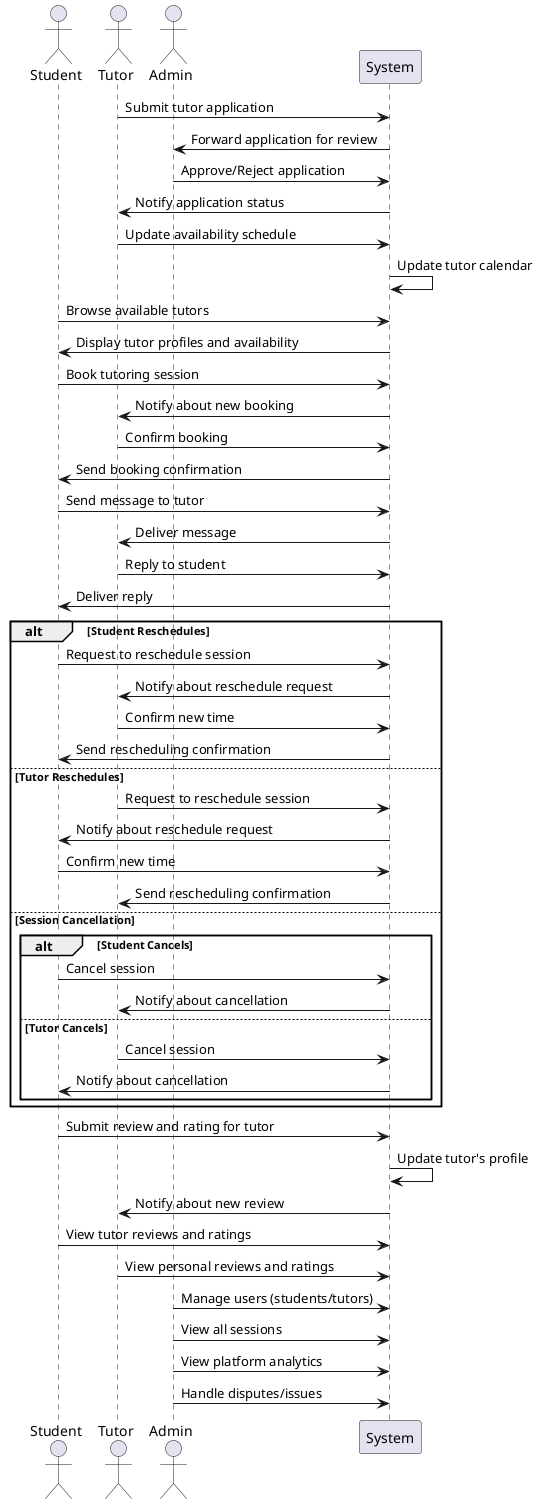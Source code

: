@startuml PeerEd Sequence Diagram

actor Student
actor Tutor
actor Admin
participant System

' Tutor Application Process
Tutor -> System: Submit tutor application
System -> Admin: Forward application for review
Admin -> System: Approve/Reject application
System -> Tutor: Notify application status

' Tutor Availability Management
Tutor -> System: Update availability schedule
System -> System: Update tutor calendar

' Student Booking Process
Student -> System: Browse available tutors
System -> Student: Display tutor profiles and availability
Student -> System: Book tutoring session
System -> Tutor: Notify about new booking
Tutor -> System: Confirm booking
System -> Student: Send booking confirmation

' Messaging
Student -> System: Send message to tutor
System -> Tutor: Deliver message
Tutor -> System: Reply to student
System -> Student: Deliver reply

' Session Management
alt Student Reschedules
    Student -> System: Request to reschedule session
    System -> Tutor: Notify about reschedule request
    Tutor -> System: Confirm new time
    System -> Student: Send rescheduling confirmation
else Tutor Reschedules
    Tutor -> System: Request to reschedule session
    System -> Student: Notify about reschedule request
    Student -> System: Confirm new time
    System -> Tutor: Send rescheduling confirmation
else Session Cancellation
    alt Student Cancels
        Student -> System: Cancel session
        System -> Tutor: Notify about cancellation
    else Tutor Cancels
        Tutor -> System: Cancel session
        System -> Student: Notify about cancellation
    end
end

' Reviews and Ratings
Student -> System: Submit review and rating for tutor
System -> System: Update tutor's profile
System -> Tutor: Notify about new review
Student -> System: View tutor reviews and ratings
Tutor -> System: View personal reviews and ratings

' Admin Functions
Admin -> System: Manage users (students/tutors)
Admin -> System: View all sessions
Admin -> System: View platform analytics
Admin -> System: Handle disputes/issues

@enduml